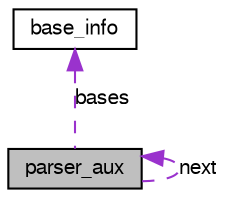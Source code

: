 digraph G
{
  edge [fontname="FreeSans",fontsize="10",labelfontname="FreeSans",labelfontsize="10"];
  node [fontname="FreeSans",fontsize="10",shape=record];
  Node1 [label="parser_aux",height=0.2,width=0.4,color="black", fillcolor="grey75", style="filled" fontcolor="black"];
  Node2 -> Node1 [dir=back,color="darkorchid3",fontsize="10",style="dashed",label="bases",fontname="FreeSans"];
  Node2 [label="base_info",height=0.2,width=0.4,color="black", fillcolor="white", style="filled",URL="$unionparser__aux_1_1base__info.html"];
  Node1 -> Node1 [dir=back,color="darkorchid3",fontsize="10",style="dashed",label="next",fontname="FreeSans"];
}
